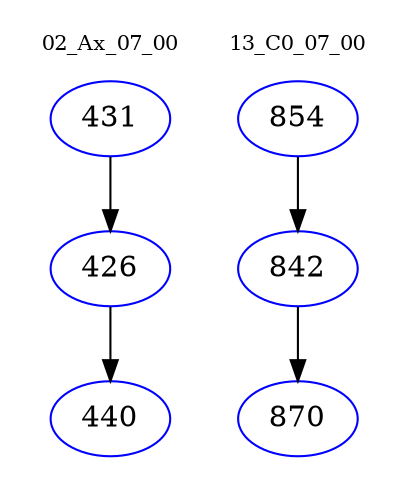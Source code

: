 digraph{
subgraph cluster_0 {
color = white
label = "02_Ax_07_00";
fontsize=10;
T0_431 [label="431", color="blue"]
T0_431 -> T0_426 [color="black"]
T0_426 [label="426", color="blue"]
T0_426 -> T0_440 [color="black"]
T0_440 [label="440", color="blue"]
}
subgraph cluster_1 {
color = white
label = "13_C0_07_00";
fontsize=10;
T1_854 [label="854", color="blue"]
T1_854 -> T1_842 [color="black"]
T1_842 [label="842", color="blue"]
T1_842 -> T1_870 [color="black"]
T1_870 [label="870", color="blue"]
}
}
